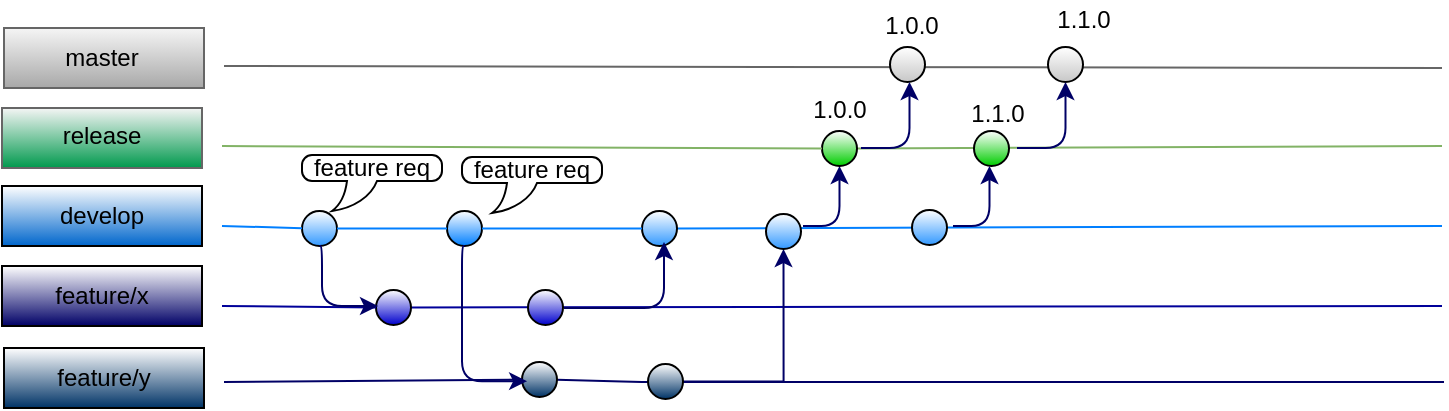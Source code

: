 <mxfile version="12.8.8" type="github">
  <diagram id="7X1BECR9ZzV7m8dXaOoN" name="Page-1">
    <mxGraphModel dx="944" dy="555" grid="1" gridSize="10" guides="1" tooltips="1" connect="1" arrows="1" fold="1" page="1" pageScale="1" pageWidth="827" pageHeight="1169" math="0" shadow="0">
      <root>
        <mxCell id="0" />
        <mxCell id="1" parent="0" />
        <mxCell id="9ZFUQ1CrxA7jaHmztUz1-2" value="" style="endArrow=none;html=1;fillColor=#d5e8d4;strokeColor=#82b366;" parent="1" source="9ZFUQ1CrxA7jaHmztUz1-41" edge="1">
          <mxGeometry width="50" height="50" relative="1" as="geometry">
            <mxPoint x="130" y="120" as="sourcePoint" />
            <mxPoint x="740" y="120" as="targetPoint" />
          </mxGeometry>
        </mxCell>
        <mxCell id="9ZFUQ1CrxA7jaHmztUz1-3" value="" style="endArrow=none;html=1;strokeColor=#007FFF;" parent="1" source="9ZFUQ1CrxA7jaHmztUz1-34" edge="1">
          <mxGeometry width="50" height="50" relative="1" as="geometry">
            <mxPoint x="130" y="160" as="sourcePoint" />
            <mxPoint x="740" y="160" as="targetPoint" />
          </mxGeometry>
        </mxCell>
        <mxCell id="9ZFUQ1CrxA7jaHmztUz1-5" value="" style="endArrow=none;html=1;strokeColor=#000099;" parent="1" source="9ZFUQ1CrxA7jaHmztUz1-18" edge="1">
          <mxGeometry width="50" height="50" relative="1" as="geometry">
            <mxPoint x="130" y="200" as="sourcePoint" />
            <mxPoint x="740" y="200" as="targetPoint" />
          </mxGeometry>
        </mxCell>
        <mxCell id="9ZFUQ1CrxA7jaHmztUz1-6" value="" style="rounded=0;whiteSpace=wrap;html=1;fillColor=#f5f5f5;strokeColor=#666666;fontColor=#333333;gradientColor=#00994D;" parent="1" vertex="1">
          <mxGeometry x="20" y="101" width="100" height="30" as="geometry" />
        </mxCell>
        <mxCell id="9ZFUQ1CrxA7jaHmztUz1-7" value="" style="rounded=0;whiteSpace=wrap;html=1;gradientColor=#0066CC;" parent="1" vertex="1">
          <mxGeometry x="20" y="140" width="100" height="30" as="geometry" />
        </mxCell>
        <mxCell id="9ZFUQ1CrxA7jaHmztUz1-8" value="" style="rounded=0;whiteSpace=wrap;html=1;gradientColor=#000066;" parent="1" vertex="1">
          <mxGeometry x="20" y="180" width="100" height="30" as="geometry" />
        </mxCell>
        <mxCell id="9ZFUQ1CrxA7jaHmztUz1-9" value="release" style="text;html=1;strokeColor=none;fillColor=none;align=center;verticalAlign=middle;whiteSpace=wrap;rounded=0;" parent="1" vertex="1">
          <mxGeometry x="50" y="105" width="40" height="20" as="geometry" />
        </mxCell>
        <mxCell id="9ZFUQ1CrxA7jaHmztUz1-10" value="develop" style="text;html=1;strokeColor=none;fillColor=none;align=center;verticalAlign=middle;whiteSpace=wrap;rounded=0;" parent="1" vertex="1">
          <mxGeometry x="50" y="145" width="40" height="20" as="geometry" />
        </mxCell>
        <mxCell id="9ZFUQ1CrxA7jaHmztUz1-11" value="feature/x" style="text;html=1;strokeColor=none;fillColor=none;align=center;verticalAlign=middle;whiteSpace=wrap;rounded=0;" parent="1" vertex="1">
          <mxGeometry x="50" y="185" width="40" height="20" as="geometry" />
        </mxCell>
        <mxCell id="9ZFUQ1CrxA7jaHmztUz1-12" value="" style="endArrow=none;html=1;strokeColor=#000066;" parent="1" source="9ZFUQ1CrxA7jaHmztUz1-20" edge="1">
          <mxGeometry width="50" height="50" relative="1" as="geometry">
            <mxPoint x="131" y="238" as="sourcePoint" />
            <mxPoint x="741" y="238" as="targetPoint" />
            <Array as="points">
              <mxPoint x="340" y="238" />
            </Array>
          </mxGeometry>
        </mxCell>
        <mxCell id="9ZFUQ1CrxA7jaHmztUz1-13" value="" style="rounded=0;whiteSpace=wrap;html=1;gradientColor=#003366;" parent="1" vertex="1">
          <mxGeometry x="21" y="221" width="100" height="30" as="geometry" />
        </mxCell>
        <mxCell id="9ZFUQ1CrxA7jaHmztUz1-14" value="feature/y" style="text;html=1;strokeColor=none;fillColor=none;align=center;verticalAlign=middle;whiteSpace=wrap;rounded=0;" parent="1" vertex="1">
          <mxGeometry x="51" y="226" width="40" height="20" as="geometry" />
        </mxCell>
        <mxCell id="9ZFUQ1CrxA7jaHmztUz1-16" value="" style="ellipse;whiteSpace=wrap;html=1;aspect=fixed;gradientColor=#3399FF;" parent="1" vertex="1">
          <mxGeometry x="170" y="152.5" width="17.5" height="17.5" as="geometry" />
        </mxCell>
        <mxCell id="9ZFUQ1CrxA7jaHmztUz1-17" value="" style="endArrow=none;html=1;strokeColor=#007FFF;" parent="1" target="9ZFUQ1CrxA7jaHmztUz1-16" edge="1">
          <mxGeometry width="50" height="50" relative="1" as="geometry">
            <mxPoint x="130" y="160" as="sourcePoint" />
            <mxPoint x="740" y="160" as="targetPoint" />
          </mxGeometry>
        </mxCell>
        <mxCell id="9ZFUQ1CrxA7jaHmztUz1-18" value="" style="ellipse;whiteSpace=wrap;html=1;aspect=fixed;gradientColor=#0000CC;" parent="1" vertex="1">
          <mxGeometry x="207" y="192" width="17.5" height="17.5" as="geometry" />
        </mxCell>
        <mxCell id="9ZFUQ1CrxA7jaHmztUz1-19" value="" style="endArrow=none;html=1;strokeColor=#000099;" parent="1" target="9ZFUQ1CrxA7jaHmztUz1-18" edge="1">
          <mxGeometry width="50" height="50" relative="1" as="geometry">
            <mxPoint x="130" y="200" as="sourcePoint" />
            <mxPoint x="740" y="200" as="targetPoint" />
          </mxGeometry>
        </mxCell>
        <mxCell id="9ZFUQ1CrxA7jaHmztUz1-20" value="" style="ellipse;whiteSpace=wrap;html=1;aspect=fixed;gradientColor=#003366;" parent="1" vertex="1">
          <mxGeometry x="280" y="228" width="17.5" height="17.5" as="geometry" />
        </mxCell>
        <mxCell id="9ZFUQ1CrxA7jaHmztUz1-21" value="" style="endArrow=none;html=1;strokeColor=#000066;" parent="1" target="9ZFUQ1CrxA7jaHmztUz1-20" edge="1">
          <mxGeometry width="50" height="50" relative="1" as="geometry">
            <mxPoint x="131" y="238" as="sourcePoint" />
            <mxPoint x="741" y="238" as="targetPoint" />
          </mxGeometry>
        </mxCell>
        <mxCell id="9ZFUQ1CrxA7jaHmztUz1-22" value="" style="ellipse;whiteSpace=wrap;html=1;aspect=fixed;gradientColor=#007FFF;" parent="1" vertex="1">
          <mxGeometry x="242.5" y="152.5" width="17.5" height="17.5" as="geometry" />
        </mxCell>
        <mxCell id="9ZFUQ1CrxA7jaHmztUz1-23" value="" style="endArrow=none;html=1;strokeColor=#007FFF;" parent="1" source="9ZFUQ1CrxA7jaHmztUz1-16" target="9ZFUQ1CrxA7jaHmztUz1-22" edge="1">
          <mxGeometry width="50" height="50" relative="1" as="geometry">
            <mxPoint x="197.5" y="161.234" as="sourcePoint" />
            <mxPoint x="740" y="160" as="targetPoint" />
          </mxGeometry>
        </mxCell>
        <mxCell id="9ZFUQ1CrxA7jaHmztUz1-28" value="" style="edgeStyle=elbowEdgeStyle;elbow=horizontal;endArrow=classic;html=1;strokeColor=#000066;exitX=0.5;exitY=1;exitDx=0;exitDy=0;" parent="1" source="9ZFUQ1CrxA7jaHmztUz1-16" edge="1">
          <mxGeometry width="50" height="50" relative="1" as="geometry">
            <mxPoint x="187.5" y="160" as="sourcePoint" />
            <mxPoint x="208" y="200" as="targetPoint" />
            <Array as="points">
              <mxPoint x="180" y="200" />
            </Array>
          </mxGeometry>
        </mxCell>
        <mxCell id="9ZFUQ1CrxA7jaHmztUz1-29" value="" style="ellipse;whiteSpace=wrap;html=1;aspect=fixed;gradientColor=#0000CC;" parent="1" vertex="1">
          <mxGeometry x="283" y="192" width="17.5" height="17.5" as="geometry" />
        </mxCell>
        <mxCell id="9ZFUQ1CrxA7jaHmztUz1-32" value="" style="edgeStyle=elbowEdgeStyle;elbow=horizontal;endArrow=classic;html=1;strokeColor=#000066;entryX=0;entryY=0;entryDx=0;entryDy=0;exitX=0.5;exitY=1;exitDx=0;exitDy=0;" parent="1" source="9ZFUQ1CrxA7jaHmztUz1-22" edge="1">
          <mxGeometry width="50" height="50" relative="1" as="geometry">
            <mxPoint x="251.25" y="177" as="sourcePoint" />
            <mxPoint x="282.563" y="237.563" as="targetPoint" />
            <Array as="points">
              <mxPoint x="250" y="244" />
            </Array>
          </mxGeometry>
        </mxCell>
        <mxCell id="9ZFUQ1CrxA7jaHmztUz1-40" style="edgeStyle=orthogonalEdgeStyle;rounded=0;orthogonalLoop=1;jettySize=auto;html=1;entryX=0.5;entryY=1;entryDx=0;entryDy=0;strokeColor=#000066;" parent="1" source="9ZFUQ1CrxA7jaHmztUz1-33" target="9ZFUQ1CrxA7jaHmztUz1-38" edge="1">
          <mxGeometry relative="1" as="geometry" />
        </mxCell>
        <mxCell id="9ZFUQ1CrxA7jaHmztUz1-33" value="" style="ellipse;whiteSpace=wrap;html=1;aspect=fixed;gradientColor=#003366;" parent="1" vertex="1">
          <mxGeometry x="343" y="229" width="17.5" height="17.5" as="geometry" />
        </mxCell>
        <mxCell id="9ZFUQ1CrxA7jaHmztUz1-34" value="" style="ellipse;whiteSpace=wrap;html=1;aspect=fixed;gradientColor=#3399FF;" parent="1" vertex="1">
          <mxGeometry x="340" y="152.5" width="17.5" height="17.5" as="geometry" />
        </mxCell>
        <mxCell id="9ZFUQ1CrxA7jaHmztUz1-35" value="" style="endArrow=none;html=1;strokeColor=#007FFF;" parent="1" source="9ZFUQ1CrxA7jaHmztUz1-22" target="9ZFUQ1CrxA7jaHmztUz1-34" edge="1">
          <mxGeometry width="50" height="50" relative="1" as="geometry">
            <mxPoint x="260.0" y="161.232" as="sourcePoint" />
            <mxPoint x="740" y="160" as="targetPoint" />
          </mxGeometry>
        </mxCell>
        <mxCell id="9ZFUQ1CrxA7jaHmztUz1-37" value="" style="edgeStyle=elbowEdgeStyle;elbow=vertical;endArrow=classic;html=1;strokeColor=#000066;" parent="1" edge="1">
          <mxGeometry width="50" height="50" relative="1" as="geometry">
            <mxPoint x="301" y="201" as="sourcePoint" />
            <mxPoint x="351" y="168" as="targetPoint" />
            <Array as="points">
              <mxPoint x="351" y="201" />
            </Array>
          </mxGeometry>
        </mxCell>
        <mxCell id="9ZFUQ1CrxA7jaHmztUz1-38" value="" style="ellipse;whiteSpace=wrap;html=1;aspect=fixed;gradientColor=#3399FF;" parent="1" vertex="1">
          <mxGeometry x="402" y="154" width="17.5" height="17.5" as="geometry" />
        </mxCell>
        <mxCell id="9ZFUQ1CrxA7jaHmztUz1-42" value="" style="edgeStyle=elbowEdgeStyle;elbow=vertical;endArrow=classic;html=1;strokeColor=#000066;entryX=0.5;entryY=1;entryDx=0;entryDy=0;" parent="1" edge="1" target="9ZFUQ1CrxA7jaHmztUz1-41">
          <mxGeometry width="50" height="50" relative="1" as="geometry">
            <mxPoint x="420.5" y="160" as="sourcePoint" />
            <mxPoint x="470.5" y="127" as="targetPoint" />
            <Array as="points">
              <mxPoint x="470.5" y="160" />
            </Array>
          </mxGeometry>
        </mxCell>
        <mxCell id="9ZFUQ1CrxA7jaHmztUz1-41" value="" style="ellipse;whiteSpace=wrap;html=1;aspect=fixed;gradientColor=#00CC00;" parent="1" vertex="1">
          <mxGeometry x="430" y="112.5" width="17.5" height="17.5" as="geometry" />
        </mxCell>
        <mxCell id="9ZFUQ1CrxA7jaHmztUz1-43" value="" style="endArrow=none;html=1;fillColor=#d5e8d4;strokeColor=#82b366;" parent="1" target="9ZFUQ1CrxA7jaHmztUz1-41" edge="1">
          <mxGeometry width="50" height="50" relative="1" as="geometry">
            <mxPoint x="130" y="120" as="sourcePoint" />
            <mxPoint x="740" y="120" as="targetPoint" />
          </mxGeometry>
        </mxCell>
        <mxCell id="M0Mpdi-mKDBLYwmACuWR-1" value="" style="rounded=0;whiteSpace=wrap;html=1;fillColor=#f5f5f5;strokeColor=#666666;fontColor=#333333;gradientColor=#A8A8A8;" parent="1" vertex="1">
          <mxGeometry x="21" y="61" width="100" height="30" as="geometry" />
        </mxCell>
        <mxCell id="M0Mpdi-mKDBLYwmACuWR-2" value="" style="endArrow=none;html=1;fillColor=#f5f5f5;strokeColor=#666666;" parent="1" edge="1">
          <mxGeometry width="50" height="50" relative="1" as="geometry">
            <mxPoint x="131" y="80" as="sourcePoint" />
            <mxPoint x="740" y="81" as="targetPoint" />
          </mxGeometry>
        </mxCell>
        <mxCell id="M0Mpdi-mKDBLYwmACuWR-3" value="" style="ellipse;whiteSpace=wrap;html=1;aspect=fixed;gradientColor=#C7C7C7;" parent="1" vertex="1">
          <mxGeometry x="464" y="70.5" width="17.5" height="17.5" as="geometry" />
        </mxCell>
        <mxCell id="M0Mpdi-mKDBLYwmACuWR-4" value="" style="edgeStyle=elbowEdgeStyle;elbow=vertical;endArrow=classic;html=1;strokeColor=#000066;entryX=0.5;entryY=1;entryDx=0;entryDy=0;" parent="1" edge="1">
          <mxGeometry width="50" height="50" relative="1" as="geometry">
            <mxPoint x="449.5" y="121" as="sourcePoint" />
            <mxPoint x="473.75" y="88" as="targetPoint" />
            <Array as="points">
              <mxPoint x="499.5" y="121" />
            </Array>
          </mxGeometry>
        </mxCell>
        <mxCell id="M0Mpdi-mKDBLYwmACuWR-5" value="1.0.0" style="text;html=1;strokeColor=none;fillColor=none;align=center;verticalAlign=middle;whiteSpace=wrap;rounded=0;" parent="1" vertex="1">
          <mxGeometry x="454.75" y="50" width="40" height="20" as="geometry" />
        </mxCell>
        <mxCell id="M0Mpdi-mKDBLYwmACuWR-6" value="master" style="text;html=1;strokeColor=none;fillColor=none;align=center;verticalAlign=middle;whiteSpace=wrap;rounded=0;" parent="1" vertex="1">
          <mxGeometry x="50" y="66" width="40" height="20" as="geometry" />
        </mxCell>
        <mxCell id="CI2xhrSxRg0VEH57cU-8-1" value="1.0.0" style="text;html=1;strokeColor=none;fillColor=none;align=center;verticalAlign=middle;whiteSpace=wrap;rounded=0;" vertex="1" parent="1">
          <mxGeometry x="419" y="92" width="40" height="20" as="geometry" />
        </mxCell>
        <mxCell id="CI2xhrSxRg0VEH57cU-8-2" value="feature req" style="whiteSpace=wrap;html=1;shape=mxgraph.basic.roundRectCallout;dx=30;dy=15;size=5;boundedLbl=1;" vertex="1" parent="1">
          <mxGeometry x="170" y="124.5" width="70" height="28" as="geometry" />
        </mxCell>
        <mxCell id="CI2xhrSxRg0VEH57cU-8-3" value="feature req" style="whiteSpace=wrap;html=1;shape=mxgraph.basic.roundRectCallout;dx=30;dy=15;size=5;boundedLbl=1;" vertex="1" parent="1">
          <mxGeometry x="250" y="125.5" width="70" height="28" as="geometry" />
        </mxCell>
        <mxCell id="CI2xhrSxRg0VEH57cU-8-4" value="" style="ellipse;whiteSpace=wrap;html=1;aspect=fixed;gradientColor=#00CC00;" vertex="1" parent="1">
          <mxGeometry x="506" y="112.5" width="17.5" height="17.5" as="geometry" />
        </mxCell>
        <mxCell id="CI2xhrSxRg0VEH57cU-8-5" value="1.1.0" style="text;html=1;strokeColor=none;fillColor=none;align=center;verticalAlign=middle;whiteSpace=wrap;rounded=0;" vertex="1" parent="1">
          <mxGeometry x="498" y="94" width="40" height="20" as="geometry" />
        </mxCell>
        <mxCell id="CI2xhrSxRg0VEH57cU-8-6" value="" style="ellipse;whiteSpace=wrap;html=1;aspect=fixed;gradientColor=#C7C7C7;" vertex="1" parent="1">
          <mxGeometry x="543" y="70.5" width="17.5" height="17.5" as="geometry" />
        </mxCell>
        <mxCell id="CI2xhrSxRg0VEH57cU-8-7" value="" style="edgeStyle=elbowEdgeStyle;elbow=vertical;endArrow=classic;html=1;strokeColor=#000066;entryX=0.5;entryY=1;entryDx=0;entryDy=0;" edge="1" parent="1">
          <mxGeometry width="50" height="50" relative="1" as="geometry">
            <mxPoint x="527.5" y="121" as="sourcePoint" />
            <mxPoint x="551.75" y="88" as="targetPoint" />
            <Array as="points">
              <mxPoint x="577.5" y="121" />
            </Array>
          </mxGeometry>
        </mxCell>
        <mxCell id="CI2xhrSxRg0VEH57cU-8-8" value="1.1.0" style="text;html=1;strokeColor=none;fillColor=none;align=center;verticalAlign=middle;whiteSpace=wrap;rounded=0;" vertex="1" parent="1">
          <mxGeometry x="540.75" y="47" width="40" height="20" as="geometry" />
        </mxCell>
        <mxCell id="CI2xhrSxRg0VEH57cU-8-9" value="" style="ellipse;whiteSpace=wrap;html=1;aspect=fixed;gradientColor=#3399FF;" vertex="1" parent="1">
          <mxGeometry x="475" y="152" width="17.5" height="17.5" as="geometry" />
        </mxCell>
        <mxCell id="CI2xhrSxRg0VEH57cU-8-12" value="" style="edgeStyle=elbowEdgeStyle;elbow=vertical;endArrow=classic;html=1;strokeColor=#000066;entryX=0.5;entryY=1;entryDx=0;entryDy=0;" edge="1" parent="1">
          <mxGeometry width="50" height="50" relative="1" as="geometry">
            <mxPoint x="495.5" y="160" as="sourcePoint" />
            <mxPoint x="513.75" y="130" as="targetPoint" />
            <Array as="points">
              <mxPoint x="545.5" y="160" />
            </Array>
          </mxGeometry>
        </mxCell>
      </root>
    </mxGraphModel>
  </diagram>
</mxfile>
